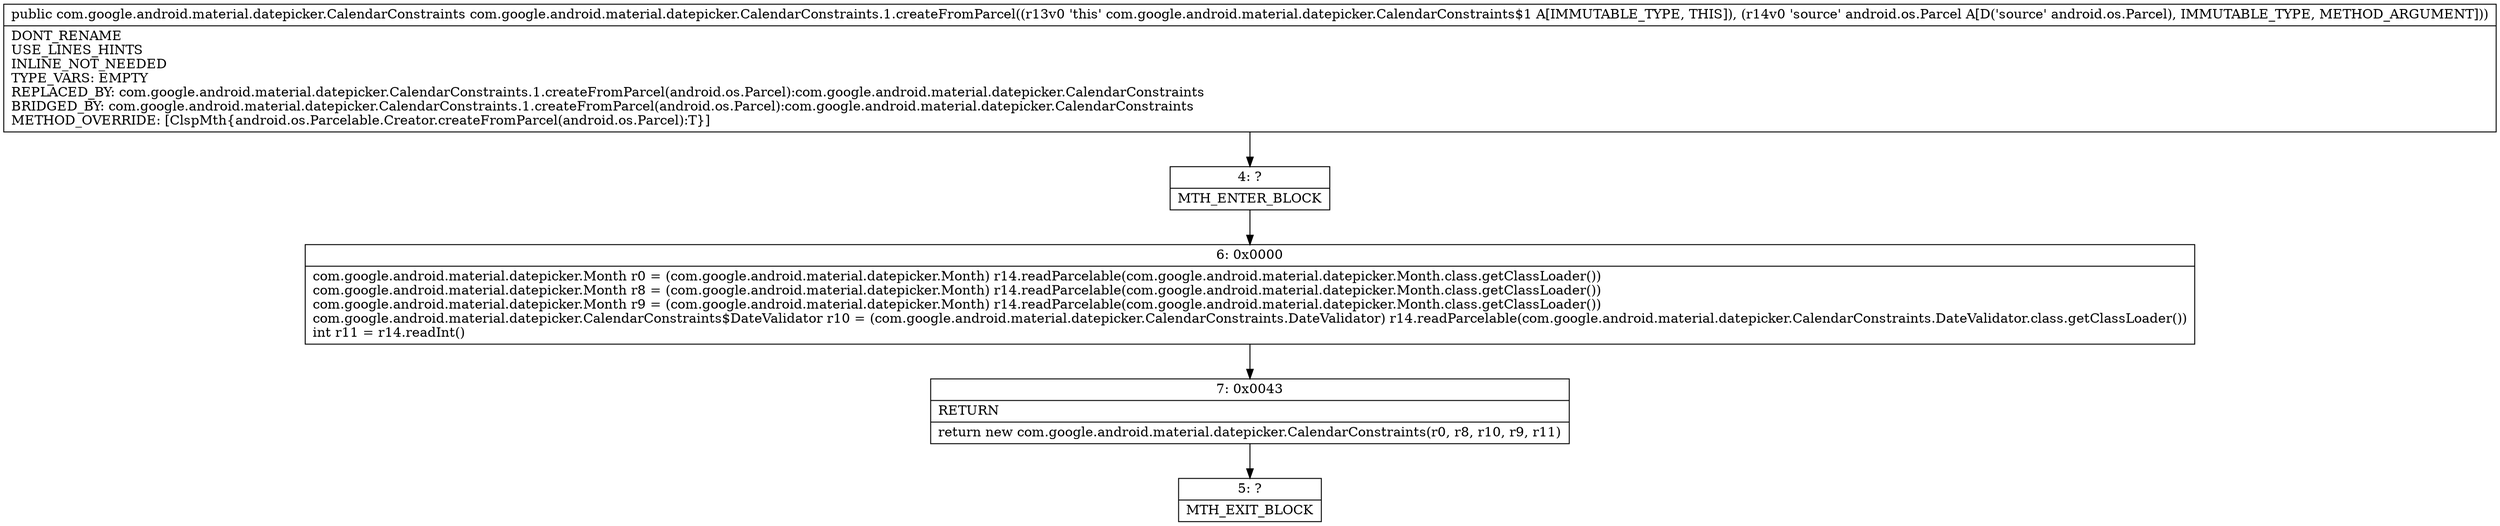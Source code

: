 digraph "CFG forcom.google.android.material.datepicker.CalendarConstraints.1.createFromParcel(Landroid\/os\/Parcel;)Lcom\/google\/android\/material\/datepicker\/CalendarConstraints;" {
Node_4 [shape=record,label="{4\:\ ?|MTH_ENTER_BLOCK\l}"];
Node_6 [shape=record,label="{6\:\ 0x0000|com.google.android.material.datepicker.Month r0 = (com.google.android.material.datepicker.Month) r14.readParcelable(com.google.android.material.datepicker.Month.class.getClassLoader())\lcom.google.android.material.datepicker.Month r8 = (com.google.android.material.datepicker.Month) r14.readParcelable(com.google.android.material.datepicker.Month.class.getClassLoader())\lcom.google.android.material.datepicker.Month r9 = (com.google.android.material.datepicker.Month) r14.readParcelable(com.google.android.material.datepicker.Month.class.getClassLoader())\lcom.google.android.material.datepicker.CalendarConstraints$DateValidator r10 = (com.google.android.material.datepicker.CalendarConstraints.DateValidator) r14.readParcelable(com.google.android.material.datepicker.CalendarConstraints.DateValidator.class.getClassLoader())\lint r11 = r14.readInt()\l}"];
Node_7 [shape=record,label="{7\:\ 0x0043|RETURN\l|return new com.google.android.material.datepicker.CalendarConstraints(r0, r8, r10, r9, r11)\l}"];
Node_5 [shape=record,label="{5\:\ ?|MTH_EXIT_BLOCK\l}"];
MethodNode[shape=record,label="{public com.google.android.material.datepicker.CalendarConstraints com.google.android.material.datepicker.CalendarConstraints.1.createFromParcel((r13v0 'this' com.google.android.material.datepicker.CalendarConstraints$1 A[IMMUTABLE_TYPE, THIS]), (r14v0 'source' android.os.Parcel A[D('source' android.os.Parcel), IMMUTABLE_TYPE, METHOD_ARGUMENT]))  | DONT_RENAME\lUSE_LINES_HINTS\lINLINE_NOT_NEEDED\lTYPE_VARS: EMPTY\lREPLACED_BY: com.google.android.material.datepicker.CalendarConstraints.1.createFromParcel(android.os.Parcel):com.google.android.material.datepicker.CalendarConstraints\lBRIDGED_BY: com.google.android.material.datepicker.CalendarConstraints.1.createFromParcel(android.os.Parcel):com.google.android.material.datepicker.CalendarConstraints\lMETHOD_OVERRIDE: [ClspMth\{android.os.Parcelable.Creator.createFromParcel(android.os.Parcel):T\}]\l}"];
MethodNode -> Node_4;Node_4 -> Node_6;
Node_6 -> Node_7;
Node_7 -> Node_5;
}

